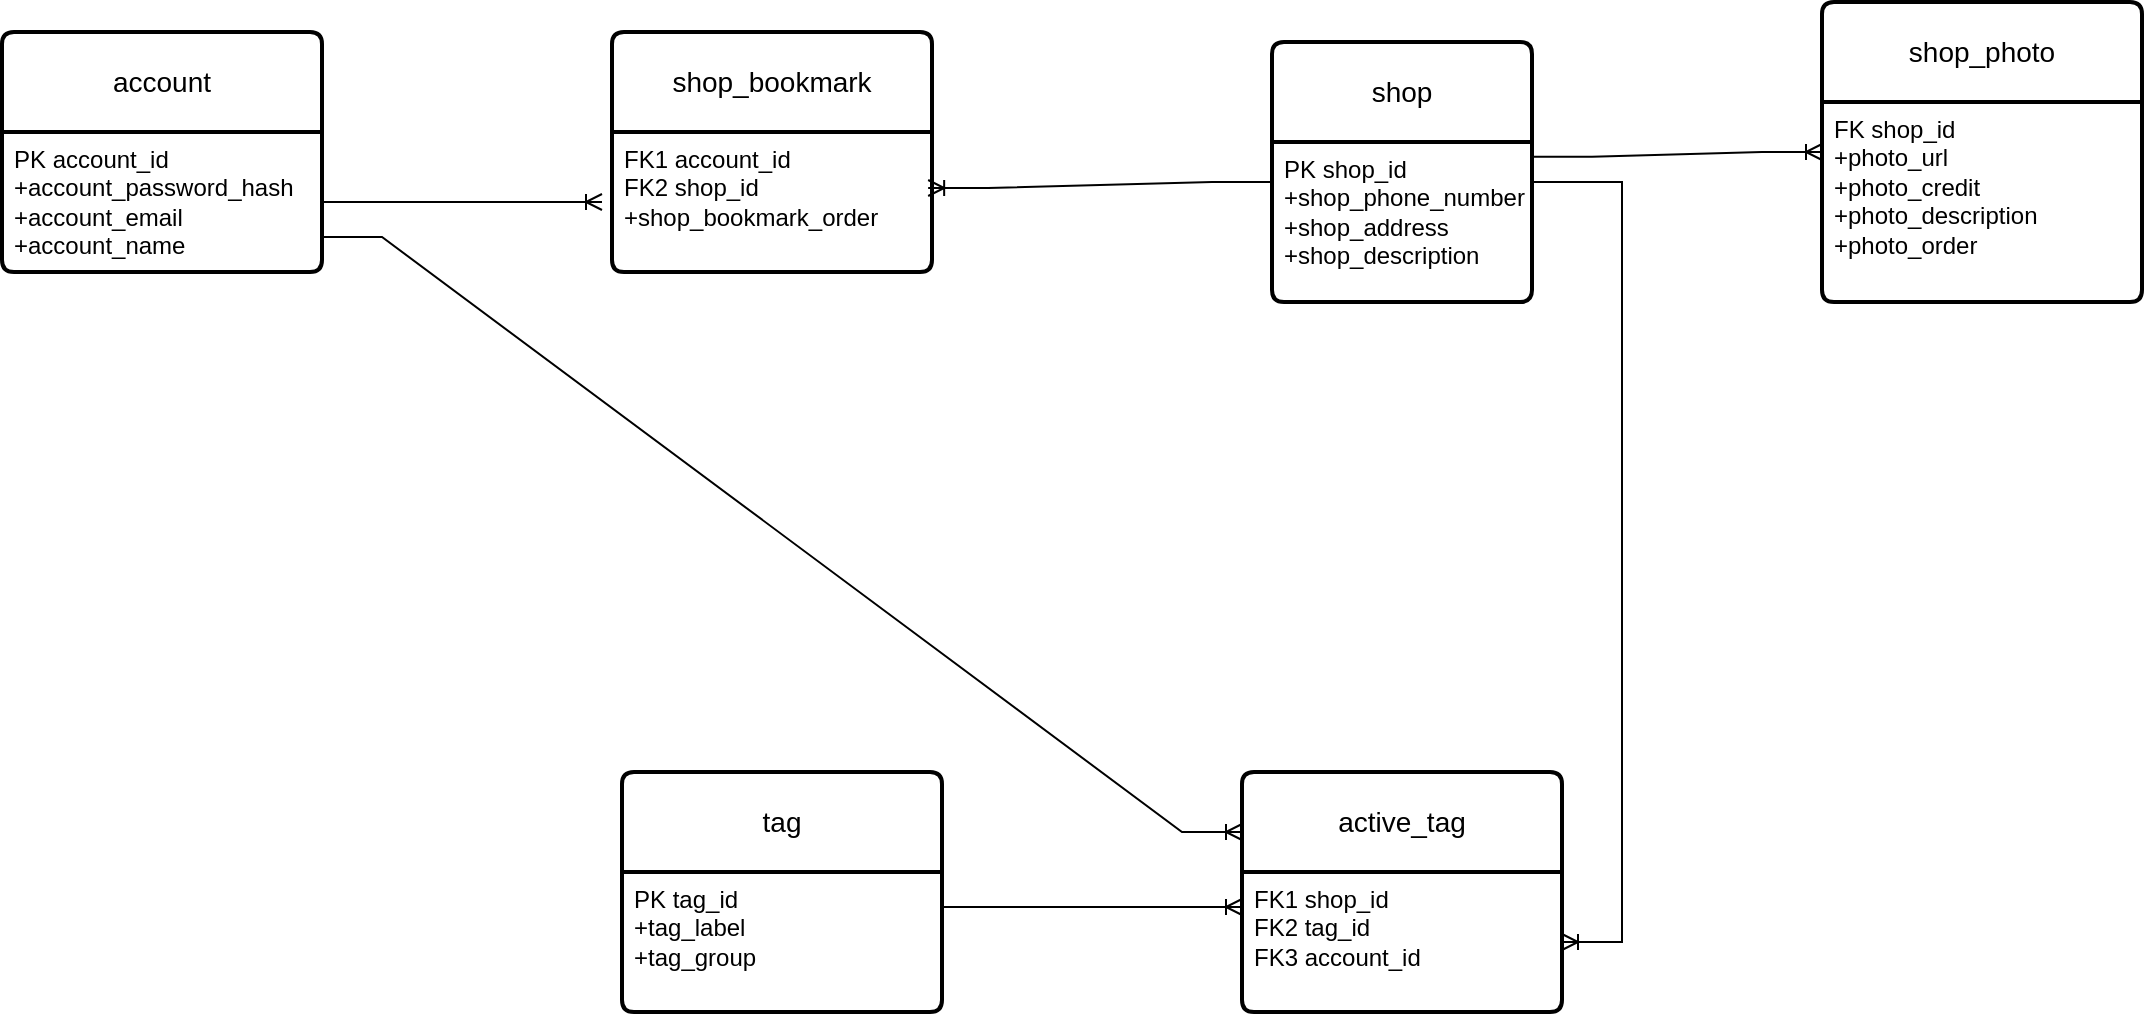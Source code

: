 <mxfile version="20.5.3" type="embed"><diagram name="Page-1" id="b3BWHuneYl6iIMnbU8mR"><mxGraphModel dx="2350" dy="680" grid="1" gridSize="10" guides="1" tooltips="1" connect="1" arrows="1" fold="1" page="1" pageScale="1" pageWidth="850" pageHeight="1100" math="0" shadow="0"><root><mxCell id="0"/><mxCell id="1" parent="0"/><mxCell id="rHpnYdRRQrKdWOPf68tB-1" value="account" style="swimlane;childLayout=stackLayout;horizontal=1;startSize=50;horizontalStack=0;rounded=1;fontSize=14;fontStyle=0;strokeWidth=2;resizeParent=0;resizeLast=1;shadow=0;dashed=0;align=center;arcSize=4;whiteSpace=wrap;html=1;" parent="1" vertex="1"><mxGeometry x="-730" y="80" width="160" height="120" as="geometry"/></mxCell><mxCell id="rHpnYdRRQrKdWOPf68tB-2" value="PK account_id&lt;br&gt;+account_password_hash&lt;br&gt;+account_email&lt;br&gt;+account_name" style="align=left;strokeColor=none;fillColor=none;spacingLeft=4;fontSize=12;verticalAlign=top;resizable=0;rotatable=0;part=1;html=1;" parent="rHpnYdRRQrKdWOPf68tB-1" vertex="1"><mxGeometry y="50" width="160" height="70" as="geometry"/></mxCell><mxCell id="rHpnYdRRQrKdWOPf68tB-3" value="shop" style="swimlane;childLayout=stackLayout;horizontal=1;startSize=50;horizontalStack=0;rounded=1;fontSize=14;fontStyle=0;strokeWidth=2;resizeParent=0;resizeLast=1;shadow=0;dashed=0;align=center;arcSize=4;whiteSpace=wrap;html=1;direction=east;" parent="1" vertex="1"><mxGeometry x="-95" y="85" width="130" height="130" as="geometry"/></mxCell><mxCell id="rHpnYdRRQrKdWOPf68tB-4" value="PK shop_id&lt;br&gt;+shop_phone_number&lt;br&gt;+shop_address&lt;br&gt;+shop_description" style="align=left;strokeColor=none;fillColor=none;spacingLeft=4;fontSize=12;verticalAlign=top;resizable=0;rotatable=0;part=1;html=1;" parent="rHpnYdRRQrKdWOPf68tB-3" vertex="1"><mxGeometry y="50" width="130" height="80" as="geometry"/></mxCell><mxCell id="rHpnYdRRQrKdWOPf68tB-5" value="shop_bookmark" style="swimlane;childLayout=stackLayout;horizontal=1;startSize=50;horizontalStack=0;rounded=1;fontSize=14;fontStyle=0;strokeWidth=2;resizeParent=0;resizeLast=1;shadow=0;dashed=0;align=center;arcSize=4;whiteSpace=wrap;html=1;" parent="1" vertex="1"><mxGeometry x="-425" y="80" width="160" height="120" as="geometry"/></mxCell><mxCell id="rHpnYdRRQrKdWOPf68tB-6" value="FK1 account_id&lt;br&gt;FK2 shop_id&lt;br&gt;+shop_bookmark_order" style="align=left;strokeColor=none;fillColor=none;spacingLeft=4;fontSize=12;verticalAlign=top;resizable=0;rotatable=0;part=1;html=1;" parent="rHpnYdRRQrKdWOPf68tB-5" vertex="1"><mxGeometry y="50" width="160" height="70" as="geometry"/></mxCell><mxCell id="rHpnYdRRQrKdWOPf68tB-7" value="" style="edgeStyle=entityRelationEdgeStyle;fontSize=12;html=1;endArrow=ERoneToMany;rounded=0;" parent="1" edge="1"><mxGeometry width="100" height="100" relative="1" as="geometry"><mxPoint x="-570" y="165" as="sourcePoint"/><mxPoint x="-430" y="165" as="targetPoint"/></mxGeometry></mxCell><mxCell id="rHpnYdRRQrKdWOPf68tB-8" value="" style="edgeStyle=entityRelationEdgeStyle;fontSize=12;html=1;endArrow=ERoneToMany;rounded=0;exitX=0;exitY=0.25;exitDx=0;exitDy=0;entryX=0.988;entryY=0.4;entryDx=0;entryDy=0;entryPerimeter=0;" parent="1" source="rHpnYdRRQrKdWOPf68tB-4" target="rHpnYdRRQrKdWOPf68tB-6" edge="1"><mxGeometry width="100" height="100" relative="1" as="geometry"><mxPoint x="-120" y="260" as="sourcePoint"/><mxPoint x="-230" y="200" as="targetPoint"/></mxGeometry></mxCell><mxCell id="rHpnYdRRQrKdWOPf68tB-9" value="tag" style="swimlane;childLayout=stackLayout;horizontal=1;startSize=50;horizontalStack=0;rounded=1;fontSize=14;fontStyle=0;strokeWidth=2;resizeParent=0;resizeLast=1;shadow=0;dashed=0;align=center;arcSize=4;whiteSpace=wrap;html=1;" parent="1" vertex="1"><mxGeometry x="-420" y="450" width="160" height="120" as="geometry"/></mxCell><mxCell id="rHpnYdRRQrKdWOPf68tB-10" value="PK tag_id&lt;br&gt;+tag_label&lt;br&gt;+tag_group" style="align=left;strokeColor=none;fillColor=none;spacingLeft=4;fontSize=12;verticalAlign=top;resizable=0;rotatable=0;part=1;html=1;" parent="rHpnYdRRQrKdWOPf68tB-9" vertex="1"><mxGeometry y="50" width="160" height="70" as="geometry"/></mxCell><mxCell id="rHpnYdRRQrKdWOPf68tB-11" value="active_tag" style="swimlane;childLayout=stackLayout;horizontal=1;startSize=50;horizontalStack=0;rounded=1;fontSize=14;fontStyle=0;strokeWidth=2;resizeParent=0;resizeLast=1;shadow=0;dashed=0;align=center;arcSize=4;whiteSpace=wrap;html=1;" parent="1" vertex="1"><mxGeometry x="-110" y="450" width="160" height="120" as="geometry"/></mxCell><mxCell id="rHpnYdRRQrKdWOPf68tB-12" value="FK1 shop_id&lt;br&gt;FK2 tag_id&lt;br&gt;FK3 account_id" style="align=left;strokeColor=none;fillColor=none;spacingLeft=4;fontSize=12;verticalAlign=top;resizable=0;rotatable=0;part=1;html=1;" parent="rHpnYdRRQrKdWOPf68tB-11" vertex="1"><mxGeometry y="50" width="160" height="70" as="geometry"/></mxCell><mxCell id="rHpnYdRRQrKdWOPf68tB-27" value="" style="edgeStyle=entityRelationEdgeStyle;fontSize=12;html=1;endArrow=ERoneToMany;rounded=0;exitX=1;exitY=0.25;exitDx=0;exitDy=0;" parent="1" source="rHpnYdRRQrKdWOPf68tB-4" target="rHpnYdRRQrKdWOPf68tB-12" edge="1"><mxGeometry width="100" height="100" relative="1" as="geometry"><mxPoint x="-50" y="320" as="sourcePoint"/><mxPoint x="60" y="260" as="targetPoint"/></mxGeometry></mxCell><mxCell id="rHpnYdRRQrKdWOPf68tB-42" value="" style="edgeStyle=entityRelationEdgeStyle;fontSize=12;html=1;endArrow=ERoneToMany;rounded=0;entryX=0;entryY=0.25;entryDx=0;entryDy=0;exitX=1;exitY=0.25;exitDx=0;exitDy=0;" parent="1" source="rHpnYdRRQrKdWOPf68tB-10" target="rHpnYdRRQrKdWOPf68tB-12" edge="1"><mxGeometry width="100" height="100" relative="1" as="geometry"><mxPoint x="-560" y="240" as="sourcePoint"/><mxPoint x="-460" y="140" as="targetPoint"/></mxGeometry></mxCell><mxCell id="rHpnYdRRQrKdWOPf68tB-45" value="shop_photo" style="swimlane;childLayout=stackLayout;horizontal=1;startSize=50;horizontalStack=0;rounded=1;fontSize=14;fontStyle=0;strokeWidth=2;resizeParent=0;resizeLast=1;shadow=0;dashed=0;align=center;arcSize=4;whiteSpace=wrap;html=1;" parent="1" vertex="1"><mxGeometry x="180" y="65" width="160" height="150" as="geometry"/></mxCell><mxCell id="rHpnYdRRQrKdWOPf68tB-46" value="FK shop_id&lt;br&gt;+photo_url&lt;br&gt;+photo_credit&lt;br&gt;+photo_description&lt;br&gt;+photo_order" style="align=left;strokeColor=none;fillColor=none;spacingLeft=4;fontSize=12;verticalAlign=top;resizable=0;rotatable=0;part=1;html=1;" parent="rHpnYdRRQrKdWOPf68tB-45" vertex="1"><mxGeometry y="50" width="160" height="100" as="geometry"/></mxCell><mxCell id="rHpnYdRRQrKdWOPf68tB-49" value="" style="edgeStyle=entityRelationEdgeStyle;fontSize=12;html=1;endArrow=ERoneToMany;rounded=0;exitX=1;exitY=0.092;exitDx=0;exitDy=0;entryX=0;entryY=0.25;entryDx=0;entryDy=0;exitPerimeter=0;" parent="1" source="rHpnYdRRQrKdWOPf68tB-4" target="rHpnYdRRQrKdWOPf68tB-46" edge="1"><mxGeometry width="100" height="100" relative="1" as="geometry"><mxPoint x="-150" y="280" as="sourcePoint"/><mxPoint x="160" y="310" as="targetPoint"/></mxGeometry></mxCell><mxCell id="ZDue9Qt1Myp5TDh5zMwe-1" value="" style="edgeStyle=entityRelationEdgeStyle;fontSize=12;html=1;endArrow=ERoneToMany;rounded=0;entryX=0;entryY=0.25;entryDx=0;entryDy=0;exitX=1;exitY=0.75;exitDx=0;exitDy=0;" parent="1" source="rHpnYdRRQrKdWOPf68tB-2" target="rHpnYdRRQrKdWOPf68tB-11" edge="1"><mxGeometry width="100" height="100" relative="1" as="geometry"><mxPoint x="-340" y="460" as="sourcePoint"/><mxPoint x="-240" y="360" as="targetPoint"/></mxGeometry></mxCell></root></mxGraphModel></diagram></mxfile>